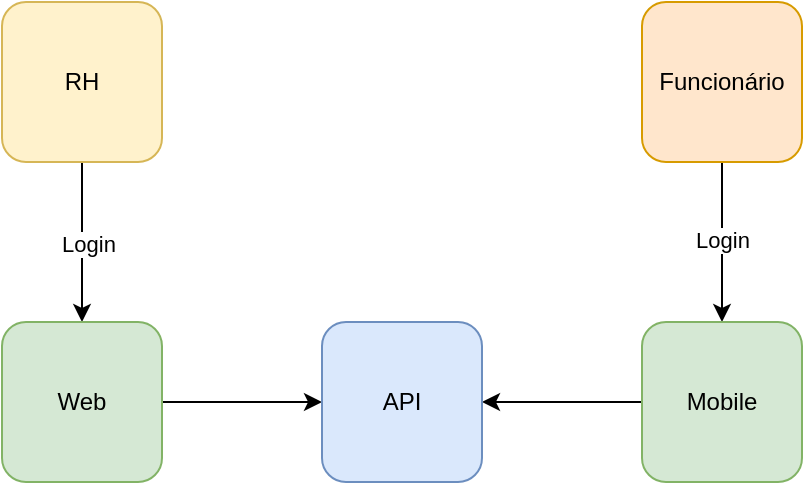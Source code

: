 <mxfile version="27.2.0">
  <diagram name="Página-1" id="kPdVH2KCaLIll-RG5n46">
    <mxGraphModel dx="1426" dy="749" grid="1" gridSize="10" guides="1" tooltips="1" connect="1" arrows="1" fold="1" page="1" pageScale="1" pageWidth="827" pageHeight="1169" math="0" shadow="0">
      <root>
        <mxCell id="0" />
        <mxCell id="1" parent="0" />
        <mxCell id="Dg9mZwrB-1rd47UA7Utw-5" style="edgeStyle=orthogonalEdgeStyle;rounded=0;orthogonalLoop=1;jettySize=auto;html=1;entryX=0.5;entryY=0;entryDx=0;entryDy=0;" edge="1" parent="1" source="Dg9mZwrB-1rd47UA7Utw-1" target="Dg9mZwrB-1rd47UA7Utw-3">
          <mxGeometry relative="1" as="geometry" />
        </mxCell>
        <mxCell id="Dg9mZwrB-1rd47UA7Utw-7" value="Login" style="edgeLabel;html=1;align=center;verticalAlign=middle;resizable=0;points=[];" vertex="1" connectable="0" parent="Dg9mZwrB-1rd47UA7Utw-5">
          <mxGeometry x="0.025" y="3" relative="1" as="geometry">
            <mxPoint as="offset" />
          </mxGeometry>
        </mxCell>
        <mxCell id="Dg9mZwrB-1rd47UA7Utw-1" value="RH" style="rounded=1;whiteSpace=wrap;html=1;fillColor=#fff2cc;strokeColor=#d6b656;" vertex="1" parent="1">
          <mxGeometry x="200" y="80" width="80" height="80" as="geometry" />
        </mxCell>
        <mxCell id="Dg9mZwrB-1rd47UA7Utw-6" style="edgeStyle=orthogonalEdgeStyle;rounded=0;orthogonalLoop=1;jettySize=auto;html=1;entryX=0.5;entryY=0;entryDx=0;entryDy=0;" edge="1" parent="1" source="Dg9mZwrB-1rd47UA7Utw-2" target="Dg9mZwrB-1rd47UA7Utw-4">
          <mxGeometry relative="1" as="geometry" />
        </mxCell>
        <mxCell id="Dg9mZwrB-1rd47UA7Utw-8" value="Login" style="edgeLabel;html=1;align=center;verticalAlign=middle;resizable=0;points=[];" vertex="1" connectable="0" parent="Dg9mZwrB-1rd47UA7Utw-6">
          <mxGeometry x="-0.022" relative="1" as="geometry">
            <mxPoint as="offset" />
          </mxGeometry>
        </mxCell>
        <mxCell id="Dg9mZwrB-1rd47UA7Utw-2" value="Funcionário" style="rounded=1;whiteSpace=wrap;html=1;fillColor=#ffe6cc;strokeColor=#d79b00;" vertex="1" parent="1">
          <mxGeometry x="520" y="80" width="80" height="80" as="geometry" />
        </mxCell>
        <mxCell id="Dg9mZwrB-1rd47UA7Utw-11" style="edgeStyle=orthogonalEdgeStyle;rounded=0;orthogonalLoop=1;jettySize=auto;html=1;" edge="1" parent="1" source="Dg9mZwrB-1rd47UA7Utw-3" target="Dg9mZwrB-1rd47UA7Utw-9">
          <mxGeometry relative="1" as="geometry" />
        </mxCell>
        <mxCell id="Dg9mZwrB-1rd47UA7Utw-3" value="Web" style="rounded=1;whiteSpace=wrap;html=1;fillColor=#d5e8d4;strokeColor=#82b366;" vertex="1" parent="1">
          <mxGeometry x="200" y="240" width="80" height="80" as="geometry" />
        </mxCell>
        <mxCell id="Dg9mZwrB-1rd47UA7Utw-12" style="edgeStyle=orthogonalEdgeStyle;rounded=0;orthogonalLoop=1;jettySize=auto;html=1;entryX=1;entryY=0.5;entryDx=0;entryDy=0;" edge="1" parent="1" source="Dg9mZwrB-1rd47UA7Utw-4" target="Dg9mZwrB-1rd47UA7Utw-9">
          <mxGeometry relative="1" as="geometry" />
        </mxCell>
        <mxCell id="Dg9mZwrB-1rd47UA7Utw-4" value="Mobile" style="rounded=1;whiteSpace=wrap;html=1;fillColor=#d5e8d4;strokeColor=#82b366;" vertex="1" parent="1">
          <mxGeometry x="520" y="240" width="80" height="80" as="geometry" />
        </mxCell>
        <mxCell id="Dg9mZwrB-1rd47UA7Utw-9" value="API" style="rounded=1;whiteSpace=wrap;html=1;fillColor=#dae8fc;strokeColor=#6c8ebf;" vertex="1" parent="1">
          <mxGeometry x="360" y="240" width="80" height="80" as="geometry" />
        </mxCell>
      </root>
    </mxGraphModel>
  </diagram>
</mxfile>
